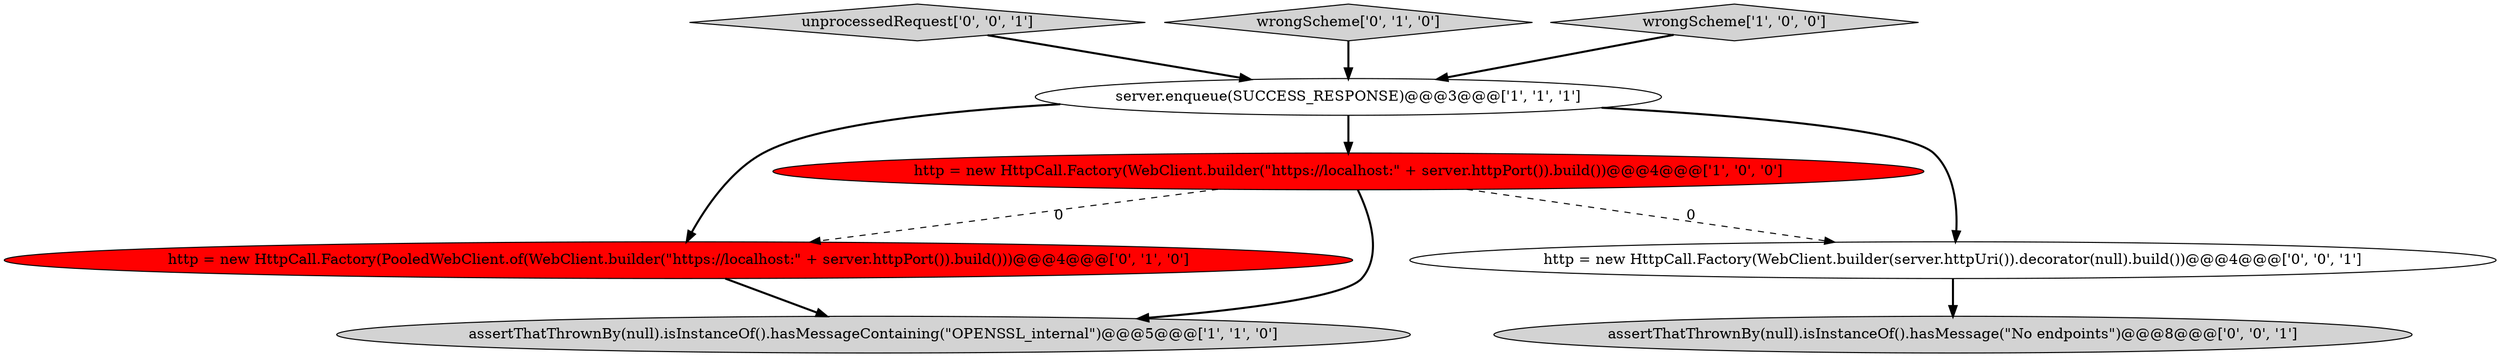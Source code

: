 digraph {
6 [style = filled, label = "unprocessedRequest['0', '0', '1']", fillcolor = lightgray, shape = diamond image = "AAA0AAABBB3BBB"];
1 [style = filled, label = "http = new HttpCall.Factory(WebClient.builder(\"https://localhost:\" + server.httpPort()).build())@@@4@@@['1', '0', '0']", fillcolor = red, shape = ellipse image = "AAA1AAABBB1BBB"];
7 [style = filled, label = "http = new HttpCall.Factory(WebClient.builder(server.httpUri()).decorator(null).build())@@@4@@@['0', '0', '1']", fillcolor = white, shape = ellipse image = "AAA0AAABBB3BBB"];
0 [style = filled, label = "server.enqueue(SUCCESS_RESPONSE)@@@3@@@['1', '1', '1']", fillcolor = white, shape = ellipse image = "AAA0AAABBB1BBB"];
5 [style = filled, label = "http = new HttpCall.Factory(PooledWebClient.of(WebClient.builder(\"https://localhost:\" + server.httpPort()).build()))@@@4@@@['0', '1', '0']", fillcolor = red, shape = ellipse image = "AAA1AAABBB2BBB"];
8 [style = filled, label = "assertThatThrownBy(null).isInstanceOf().hasMessage(\"No endpoints\")@@@8@@@['0', '0', '1']", fillcolor = lightgray, shape = ellipse image = "AAA0AAABBB3BBB"];
3 [style = filled, label = "assertThatThrownBy(null).isInstanceOf().hasMessageContaining(\"OPENSSL_internal\")@@@5@@@['1', '1', '0']", fillcolor = lightgray, shape = ellipse image = "AAA0AAABBB1BBB"];
4 [style = filled, label = "wrongScheme['0', '1', '0']", fillcolor = lightgray, shape = diamond image = "AAA0AAABBB2BBB"];
2 [style = filled, label = "wrongScheme['1', '0', '0']", fillcolor = lightgray, shape = diamond image = "AAA0AAABBB1BBB"];
1->3 [style = bold, label=""];
5->3 [style = bold, label=""];
2->0 [style = bold, label=""];
6->0 [style = bold, label=""];
1->5 [style = dashed, label="0"];
1->7 [style = dashed, label="0"];
7->8 [style = bold, label=""];
0->1 [style = bold, label=""];
4->0 [style = bold, label=""];
0->5 [style = bold, label=""];
0->7 [style = bold, label=""];
}
